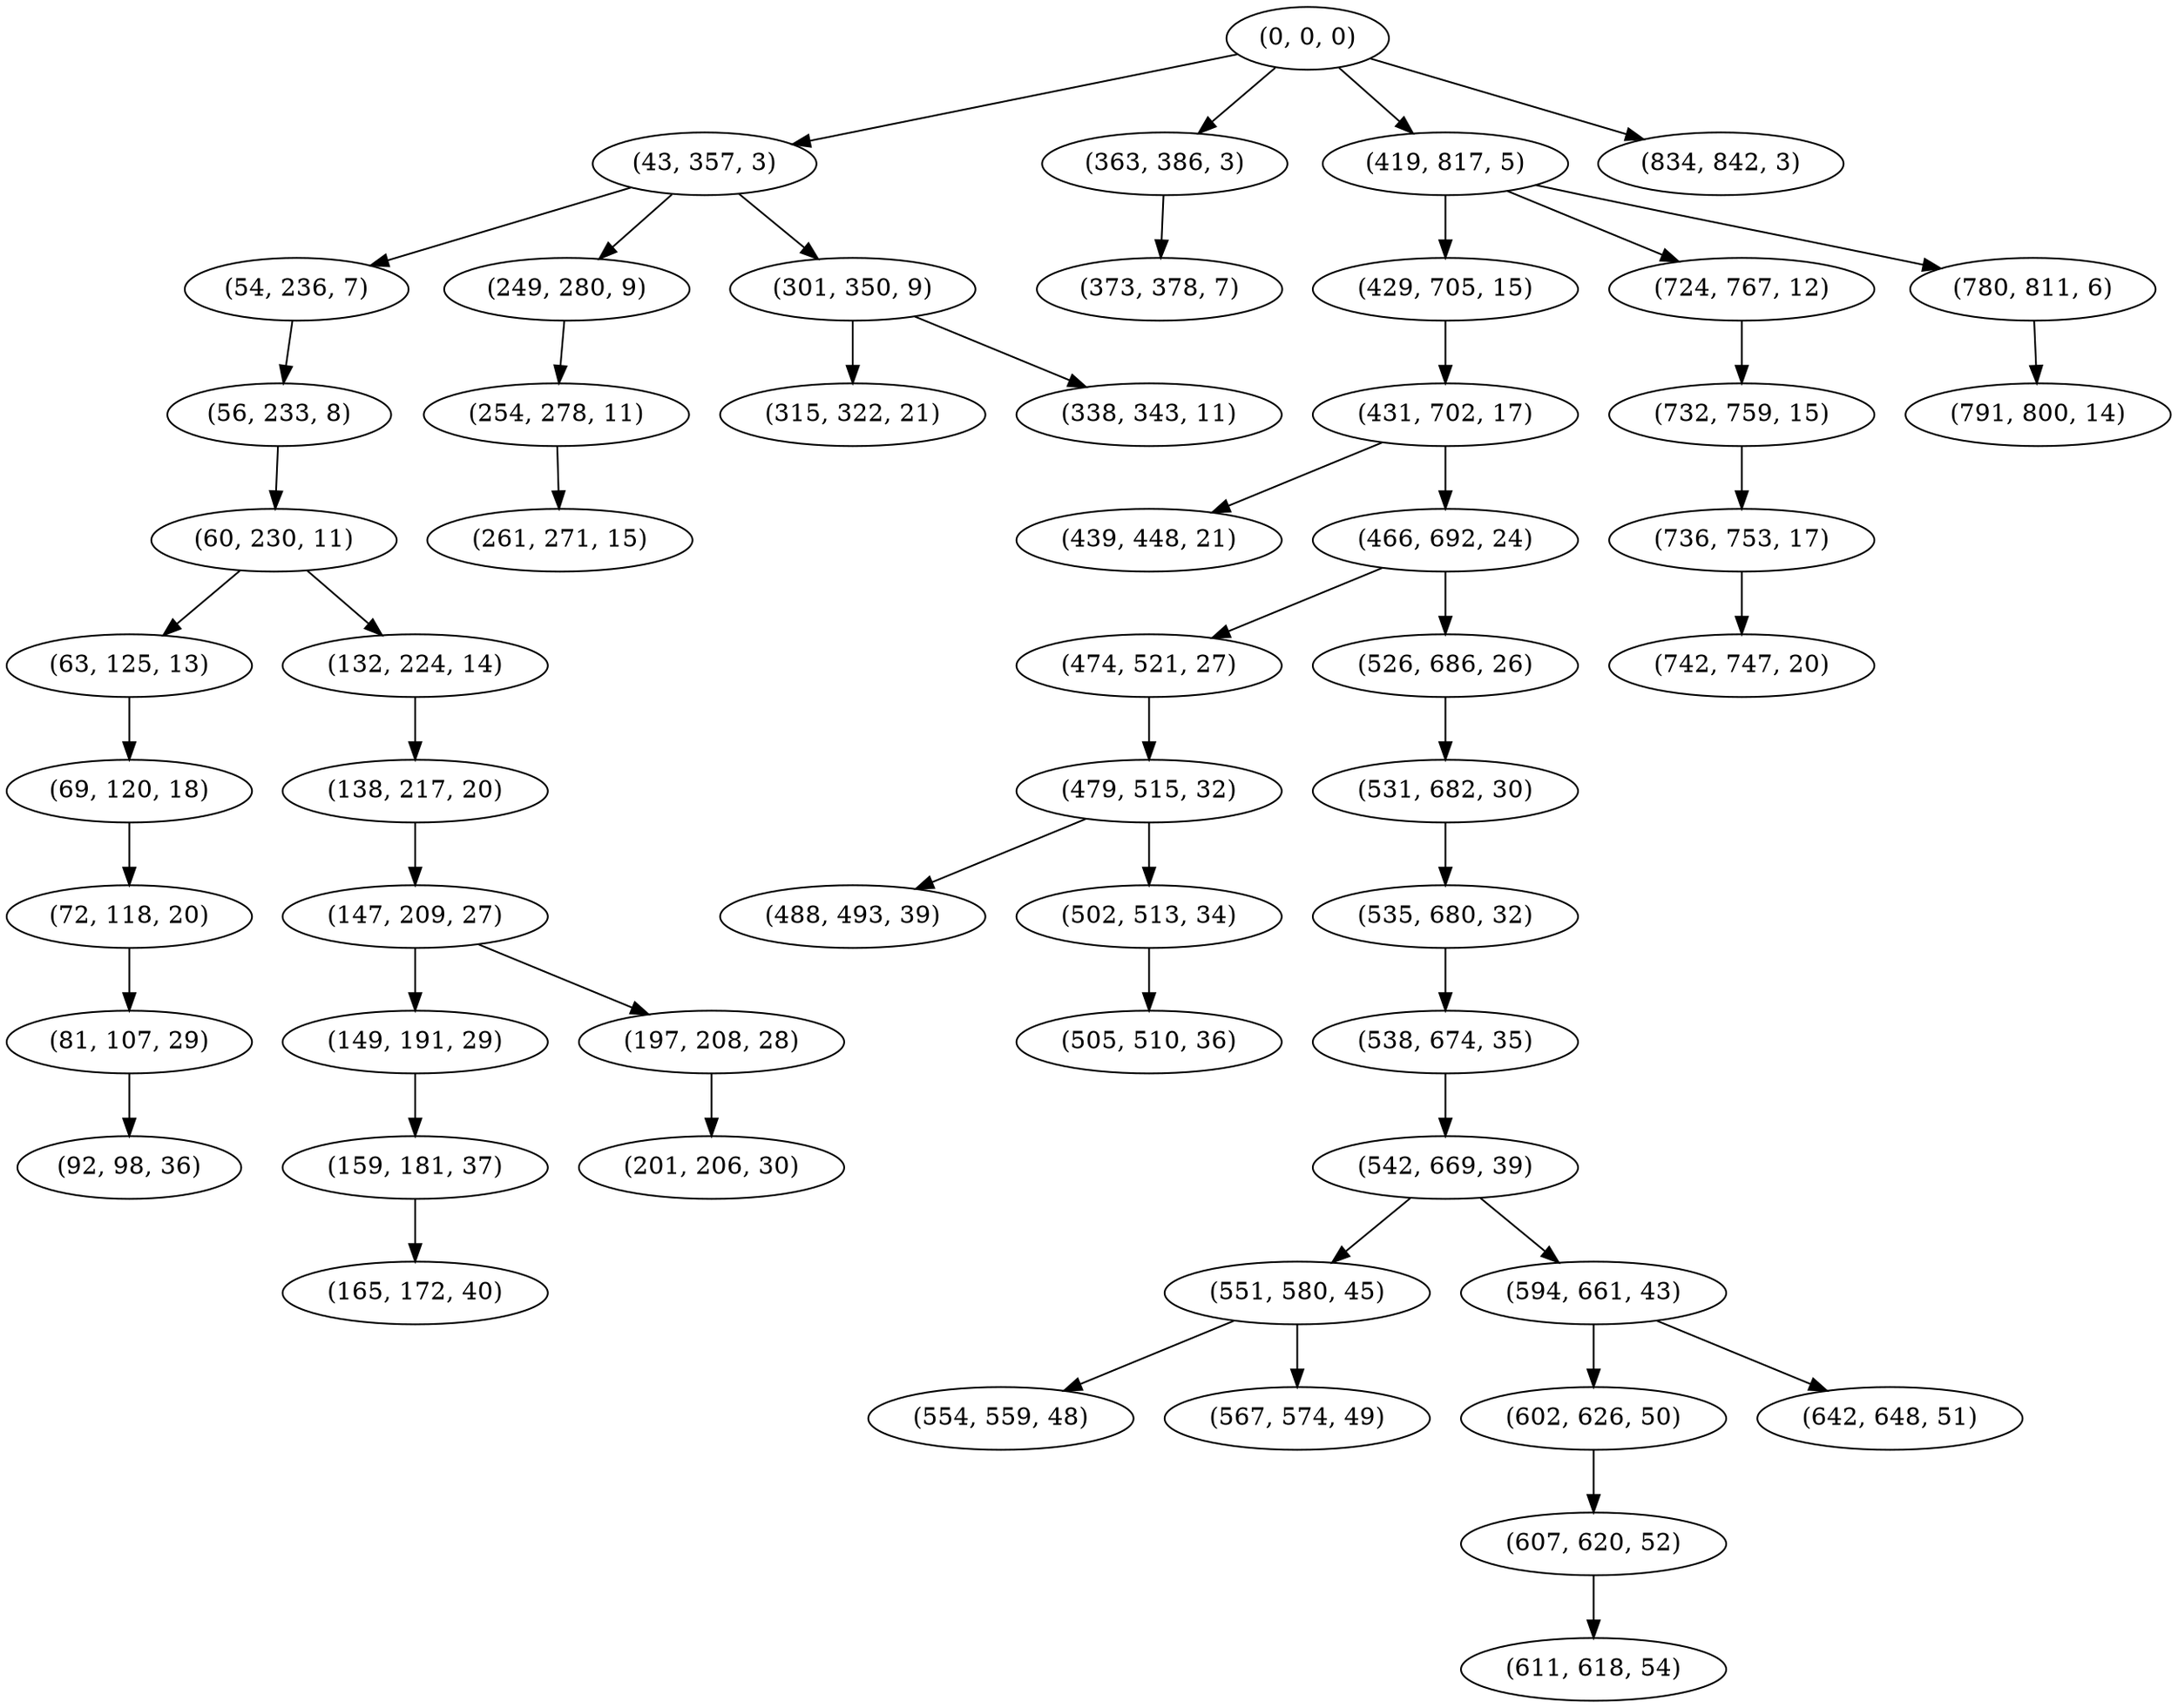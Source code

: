 digraph tree {
    "(0, 0, 0)";
    "(43, 357, 3)";
    "(54, 236, 7)";
    "(56, 233, 8)";
    "(60, 230, 11)";
    "(63, 125, 13)";
    "(69, 120, 18)";
    "(72, 118, 20)";
    "(81, 107, 29)";
    "(92, 98, 36)";
    "(132, 224, 14)";
    "(138, 217, 20)";
    "(147, 209, 27)";
    "(149, 191, 29)";
    "(159, 181, 37)";
    "(165, 172, 40)";
    "(197, 208, 28)";
    "(201, 206, 30)";
    "(249, 280, 9)";
    "(254, 278, 11)";
    "(261, 271, 15)";
    "(301, 350, 9)";
    "(315, 322, 21)";
    "(338, 343, 11)";
    "(363, 386, 3)";
    "(373, 378, 7)";
    "(419, 817, 5)";
    "(429, 705, 15)";
    "(431, 702, 17)";
    "(439, 448, 21)";
    "(466, 692, 24)";
    "(474, 521, 27)";
    "(479, 515, 32)";
    "(488, 493, 39)";
    "(502, 513, 34)";
    "(505, 510, 36)";
    "(526, 686, 26)";
    "(531, 682, 30)";
    "(535, 680, 32)";
    "(538, 674, 35)";
    "(542, 669, 39)";
    "(551, 580, 45)";
    "(554, 559, 48)";
    "(567, 574, 49)";
    "(594, 661, 43)";
    "(602, 626, 50)";
    "(607, 620, 52)";
    "(611, 618, 54)";
    "(642, 648, 51)";
    "(724, 767, 12)";
    "(732, 759, 15)";
    "(736, 753, 17)";
    "(742, 747, 20)";
    "(780, 811, 6)";
    "(791, 800, 14)";
    "(834, 842, 3)";
    "(0, 0, 0)" -> "(43, 357, 3)";
    "(0, 0, 0)" -> "(363, 386, 3)";
    "(0, 0, 0)" -> "(419, 817, 5)";
    "(0, 0, 0)" -> "(834, 842, 3)";
    "(43, 357, 3)" -> "(54, 236, 7)";
    "(43, 357, 3)" -> "(249, 280, 9)";
    "(43, 357, 3)" -> "(301, 350, 9)";
    "(54, 236, 7)" -> "(56, 233, 8)";
    "(56, 233, 8)" -> "(60, 230, 11)";
    "(60, 230, 11)" -> "(63, 125, 13)";
    "(60, 230, 11)" -> "(132, 224, 14)";
    "(63, 125, 13)" -> "(69, 120, 18)";
    "(69, 120, 18)" -> "(72, 118, 20)";
    "(72, 118, 20)" -> "(81, 107, 29)";
    "(81, 107, 29)" -> "(92, 98, 36)";
    "(132, 224, 14)" -> "(138, 217, 20)";
    "(138, 217, 20)" -> "(147, 209, 27)";
    "(147, 209, 27)" -> "(149, 191, 29)";
    "(147, 209, 27)" -> "(197, 208, 28)";
    "(149, 191, 29)" -> "(159, 181, 37)";
    "(159, 181, 37)" -> "(165, 172, 40)";
    "(197, 208, 28)" -> "(201, 206, 30)";
    "(249, 280, 9)" -> "(254, 278, 11)";
    "(254, 278, 11)" -> "(261, 271, 15)";
    "(301, 350, 9)" -> "(315, 322, 21)";
    "(301, 350, 9)" -> "(338, 343, 11)";
    "(363, 386, 3)" -> "(373, 378, 7)";
    "(419, 817, 5)" -> "(429, 705, 15)";
    "(419, 817, 5)" -> "(724, 767, 12)";
    "(419, 817, 5)" -> "(780, 811, 6)";
    "(429, 705, 15)" -> "(431, 702, 17)";
    "(431, 702, 17)" -> "(439, 448, 21)";
    "(431, 702, 17)" -> "(466, 692, 24)";
    "(466, 692, 24)" -> "(474, 521, 27)";
    "(466, 692, 24)" -> "(526, 686, 26)";
    "(474, 521, 27)" -> "(479, 515, 32)";
    "(479, 515, 32)" -> "(488, 493, 39)";
    "(479, 515, 32)" -> "(502, 513, 34)";
    "(502, 513, 34)" -> "(505, 510, 36)";
    "(526, 686, 26)" -> "(531, 682, 30)";
    "(531, 682, 30)" -> "(535, 680, 32)";
    "(535, 680, 32)" -> "(538, 674, 35)";
    "(538, 674, 35)" -> "(542, 669, 39)";
    "(542, 669, 39)" -> "(551, 580, 45)";
    "(542, 669, 39)" -> "(594, 661, 43)";
    "(551, 580, 45)" -> "(554, 559, 48)";
    "(551, 580, 45)" -> "(567, 574, 49)";
    "(594, 661, 43)" -> "(602, 626, 50)";
    "(594, 661, 43)" -> "(642, 648, 51)";
    "(602, 626, 50)" -> "(607, 620, 52)";
    "(607, 620, 52)" -> "(611, 618, 54)";
    "(724, 767, 12)" -> "(732, 759, 15)";
    "(732, 759, 15)" -> "(736, 753, 17)";
    "(736, 753, 17)" -> "(742, 747, 20)";
    "(780, 811, 6)" -> "(791, 800, 14)";
}
